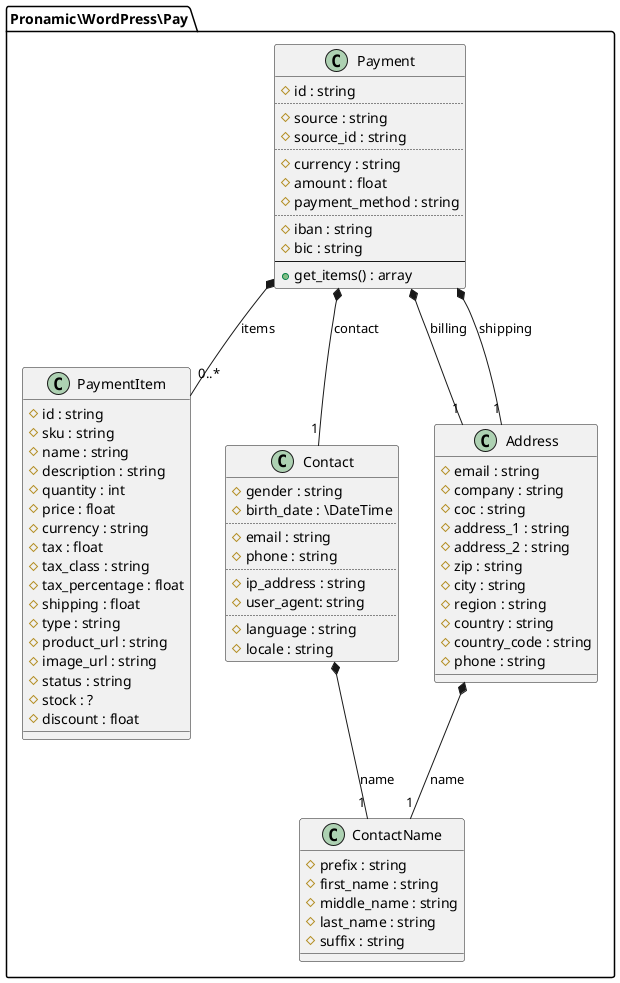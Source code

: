 @startuml

namespace Pronamic\WordPress\Pay {
	class Payment {
		#id : string
		..
		#source : string
		#source_id : string
		..
		#currency : string
		#amount : float
		#payment_method : string
		..
		#iban : string
		#bic : string
		--
		+get_items() : array
	}

	class PaymentItem {
		#id : string
		#sku : string
		#name : string
		#description : string
		#quantity : int
		#price : float
		#currency : string
		#tax : float
		#tax_class : string
		#tax_percentage : float
		#shipping : float
		#type : string
		#product_url : string
		#image_url : string
		#status : string
		#stock : ?
		#discount : float
	}

	class Contact {
		#gender : string
		#birth_date : \DateTime
		..
		#email : string
		#phone : string
		..
		#ip_address : string
		#user_agent: string
		..
		#language : string
		#locale : string
	}

	Contact *-- "1" ContactName : name

	class ContactName {
		#prefix : string
		#first_name : string
		#middle_name : string
		#last_name : string
		#suffix : string
	}

	class Address {
		#email : string
		#company : string
		#coc : string
		#address_1 : string
		#address_2 : string
		#zip : string
		#city : string
		#region : string
		#country : string
		#country_code : string
		#phone : string
	}

	Address *-- "1" ContactName : name

	Payment *-- "1" Contact : contact
	Payment *-- "1" Address : billing
	Payment *-- "1" Address : shipping
	Payment *-- "0..*" PaymentItem : items
}

@enduml
